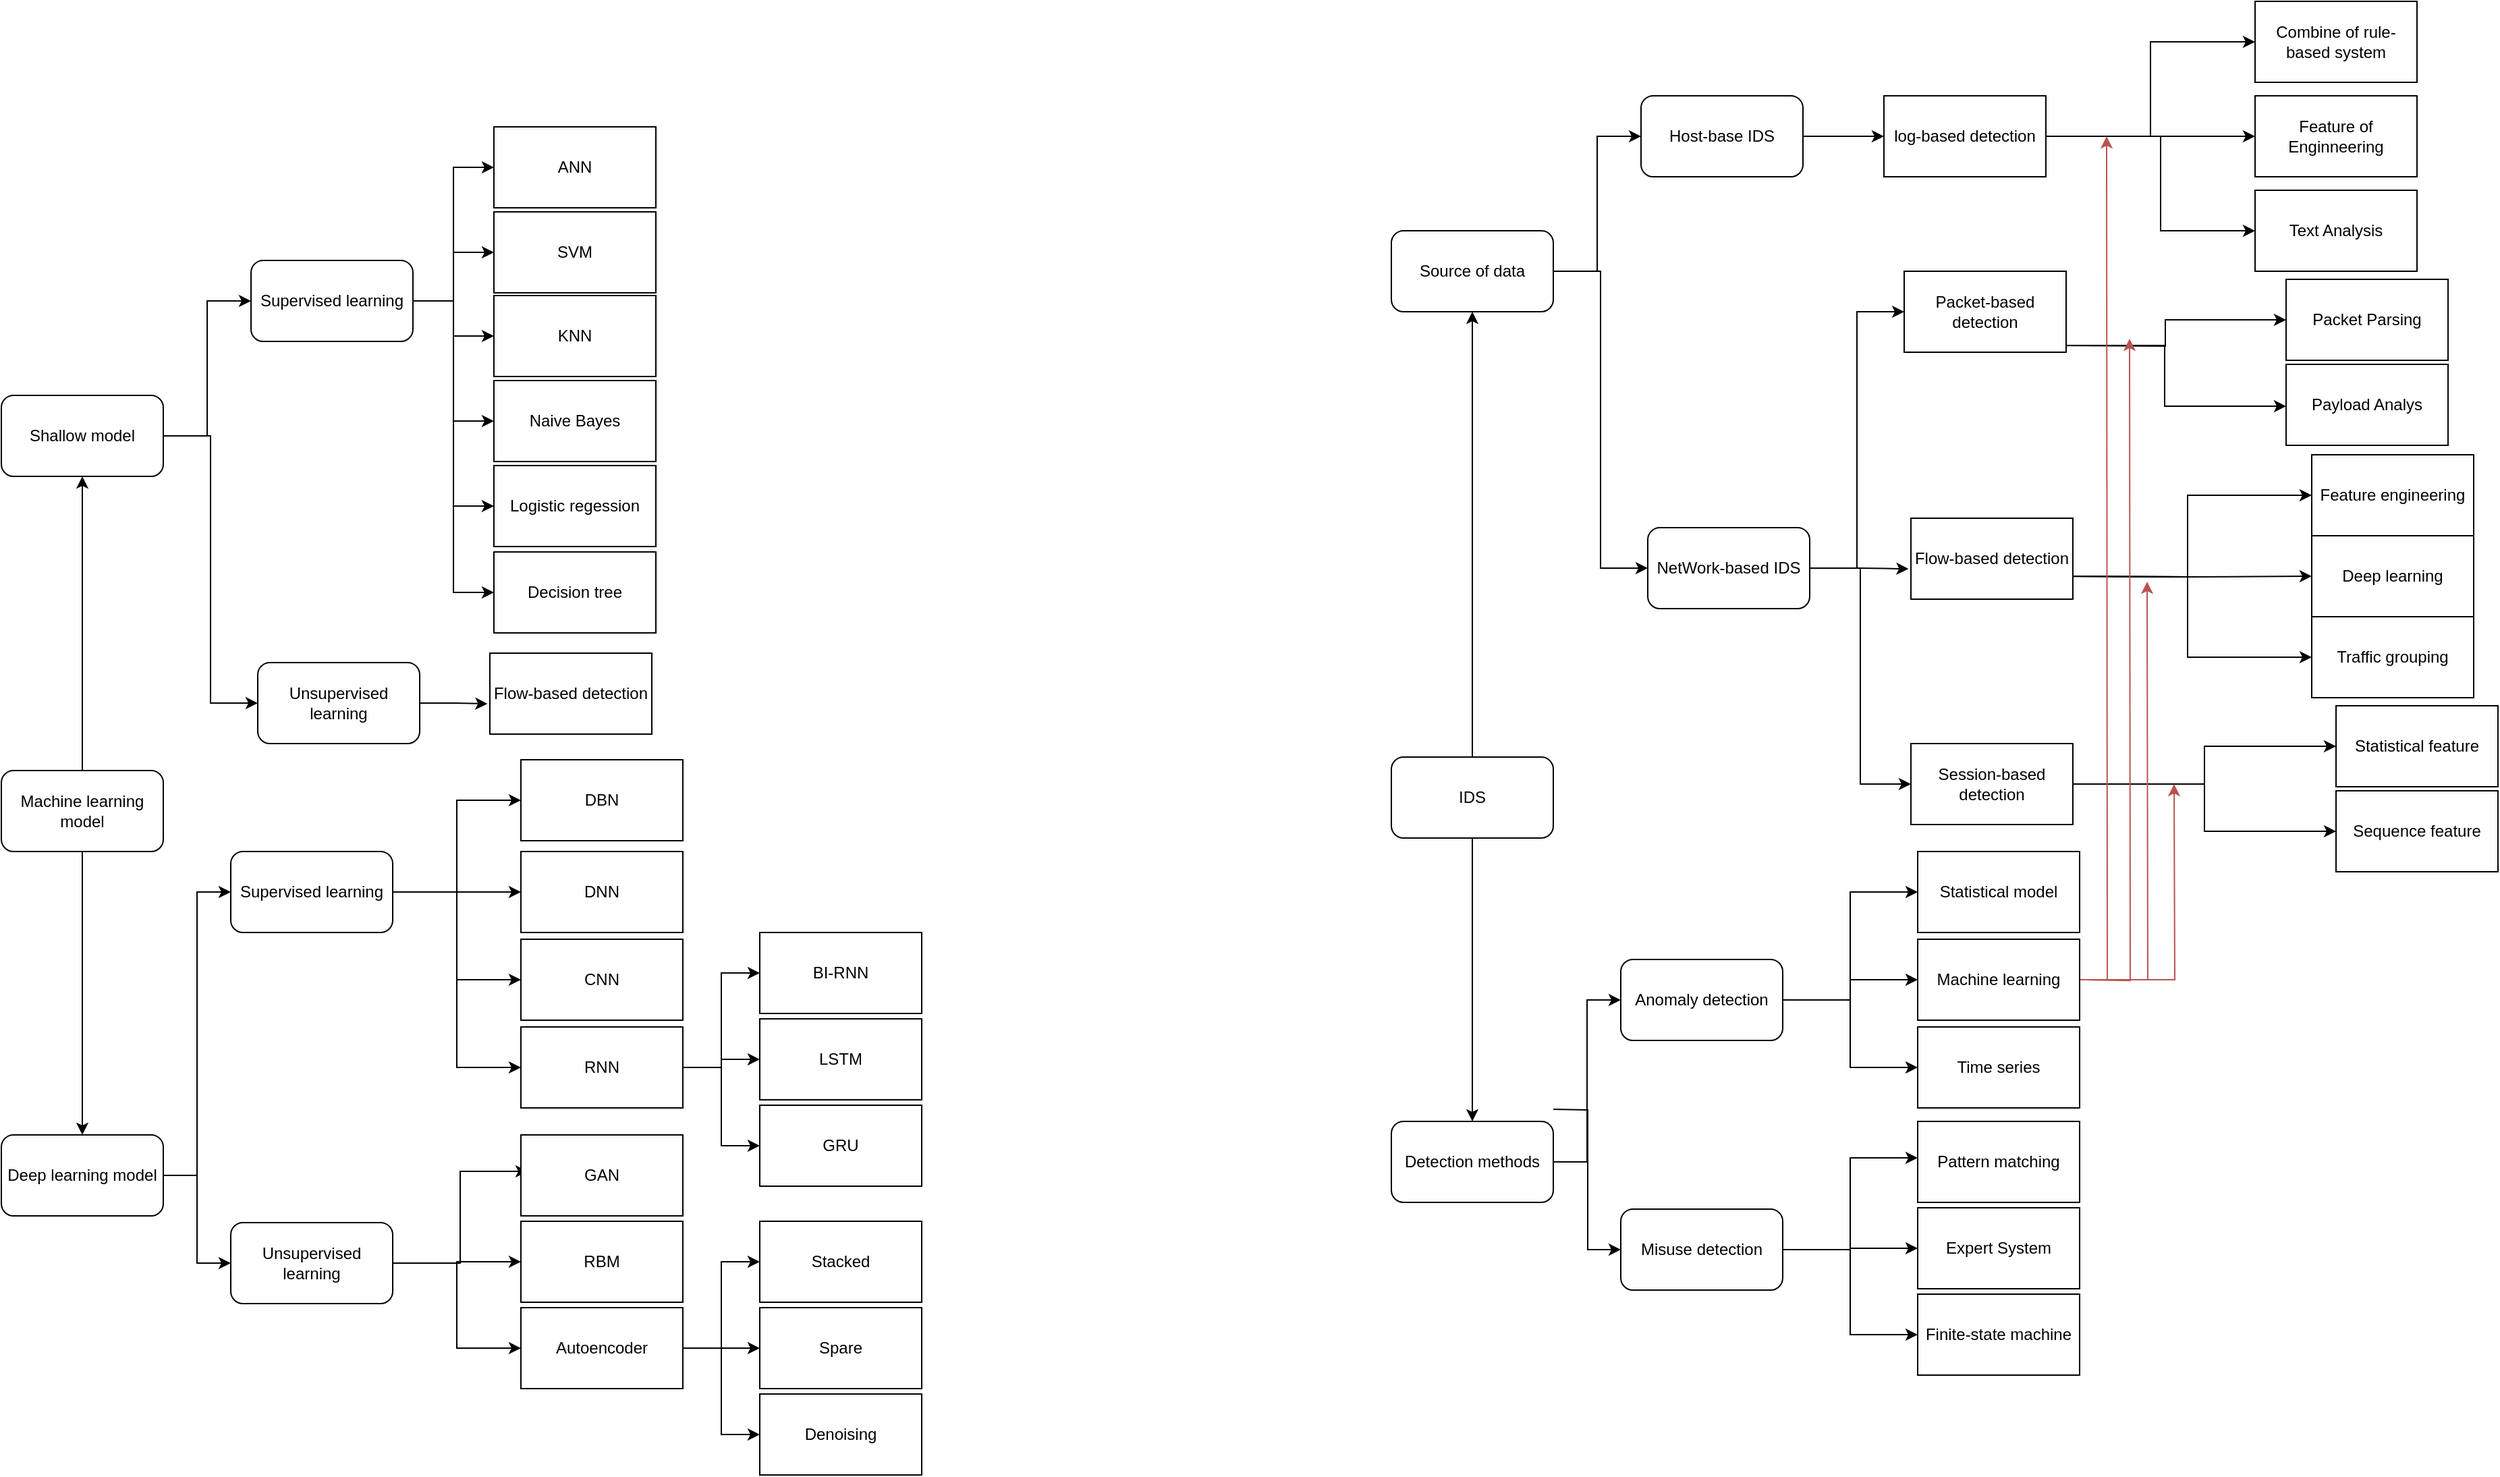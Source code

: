 <mxfile version="22.0.4" type="github">
  <diagram name="Page-1" id="2YBvvXClWsGukQMizWep">
    <mxGraphModel dx="3628" dy="1133" grid="1" gridSize="10" guides="1" tooltips="1" connect="1" arrows="1" fold="1" page="1" pageScale="1" pageWidth="850" pageHeight="1100" math="0" shadow="0">
      <root>
        <mxCell id="0" />
        <mxCell id="1" parent="0" />
        <mxCell id="wtW3v3VqGoUZfX9tSqbg-36" style="edgeStyle=orthogonalEdgeStyle;rounded=0;orthogonalLoop=1;jettySize=auto;html=1;entryX=0.5;entryY=0;entryDx=0;entryDy=0;" edge="1" parent="1" source="wtW3v3VqGoUZfX9tSqbg-1" target="wtW3v3VqGoUZfX9tSqbg-3">
          <mxGeometry relative="1" as="geometry" />
        </mxCell>
        <mxCell id="wtW3v3VqGoUZfX9tSqbg-37" style="edgeStyle=orthogonalEdgeStyle;rounded=0;orthogonalLoop=1;jettySize=auto;html=1;" edge="1" parent="1" source="wtW3v3VqGoUZfX9tSqbg-1" target="wtW3v3VqGoUZfX9tSqbg-2">
          <mxGeometry relative="1" as="geometry" />
        </mxCell>
        <mxCell id="wtW3v3VqGoUZfX9tSqbg-1" value="IDS" style="rounded=1;whiteSpace=wrap;html=1;" vertex="1" parent="1">
          <mxGeometry x="-20" y="600" width="120" height="60" as="geometry" />
        </mxCell>
        <mxCell id="wtW3v3VqGoUZfX9tSqbg-38" style="edgeStyle=orthogonalEdgeStyle;rounded=0;orthogonalLoop=1;jettySize=auto;html=1;entryX=0;entryY=0.5;entryDx=0;entryDy=0;" edge="1" parent="1" source="wtW3v3VqGoUZfX9tSqbg-2" target="wtW3v3VqGoUZfX9tSqbg-4">
          <mxGeometry relative="1" as="geometry" />
        </mxCell>
        <mxCell id="wtW3v3VqGoUZfX9tSqbg-41" style="edgeStyle=orthogonalEdgeStyle;rounded=0;orthogonalLoop=1;jettySize=auto;html=1;entryX=0;entryY=0.5;entryDx=0;entryDy=0;" edge="1" parent="1" source="wtW3v3VqGoUZfX9tSqbg-2" target="wtW3v3VqGoUZfX9tSqbg-5">
          <mxGeometry relative="1" as="geometry" />
        </mxCell>
        <mxCell id="wtW3v3VqGoUZfX9tSqbg-2" value="Source of data" style="rounded=1;whiteSpace=wrap;html=1;" vertex="1" parent="1">
          <mxGeometry x="-20" y="210" width="120" height="60" as="geometry" />
        </mxCell>
        <mxCell id="wtW3v3VqGoUZfX9tSqbg-52" style="edgeStyle=orthogonalEdgeStyle;rounded=0;orthogonalLoop=1;jettySize=auto;html=1;entryX=0;entryY=0.5;entryDx=0;entryDy=0;" edge="1" parent="1" source="wtW3v3VqGoUZfX9tSqbg-3" target="wtW3v3VqGoUZfX9tSqbg-7">
          <mxGeometry relative="1" as="geometry" />
        </mxCell>
        <mxCell id="wtW3v3VqGoUZfX9tSqbg-53" style="edgeStyle=orthogonalEdgeStyle;rounded=0;orthogonalLoop=1;jettySize=auto;html=1;entryX=0;entryY=0.5;entryDx=0;entryDy=0;" edge="1" parent="1" target="wtW3v3VqGoUZfX9tSqbg-6">
          <mxGeometry relative="1" as="geometry">
            <mxPoint x="100" y="861" as="sourcePoint" />
          </mxGeometry>
        </mxCell>
        <mxCell id="wtW3v3VqGoUZfX9tSqbg-3" value="Detection methods" style="rounded=1;whiteSpace=wrap;html=1;" vertex="1" parent="1">
          <mxGeometry x="-20" y="870" width="120" height="60" as="geometry" />
        </mxCell>
        <mxCell id="wtW3v3VqGoUZfX9tSqbg-42" style="edgeStyle=orthogonalEdgeStyle;rounded=0;orthogonalLoop=1;jettySize=auto;html=1;entryX=0;entryY=0.5;entryDx=0;entryDy=0;" edge="1" parent="1" source="wtW3v3VqGoUZfX9tSqbg-4" target="wtW3v3VqGoUZfX9tSqbg-18">
          <mxGeometry relative="1" as="geometry" />
        </mxCell>
        <mxCell id="wtW3v3VqGoUZfX9tSqbg-4" value="Host-base IDS" style="rounded=1;whiteSpace=wrap;html=1;" vertex="1" parent="1">
          <mxGeometry x="165" y="110" width="120" height="60" as="geometry" />
        </mxCell>
        <mxCell id="wtW3v3VqGoUZfX9tSqbg-55" style="edgeStyle=orthogonalEdgeStyle;rounded=0;orthogonalLoop=1;jettySize=auto;html=1;entryX=0;entryY=0.5;entryDx=0;entryDy=0;" edge="1" parent="1" source="wtW3v3VqGoUZfX9tSqbg-5" target="wtW3v3VqGoUZfX9tSqbg-19">
          <mxGeometry relative="1" as="geometry" />
        </mxCell>
        <mxCell id="wtW3v3VqGoUZfX9tSqbg-56" style="edgeStyle=orthogonalEdgeStyle;rounded=0;orthogonalLoop=1;jettySize=auto;html=1;entryX=0;entryY=0.5;entryDx=0;entryDy=0;" edge="1" parent="1" source="wtW3v3VqGoUZfX9tSqbg-5" target="wtW3v3VqGoUZfX9tSqbg-21">
          <mxGeometry relative="1" as="geometry" />
        </mxCell>
        <mxCell id="wtW3v3VqGoUZfX9tSqbg-5" value="NetWork-based IDS" style="rounded=1;whiteSpace=wrap;html=1;" vertex="1" parent="1">
          <mxGeometry x="170" y="430" width="120" height="60" as="geometry" />
        </mxCell>
        <mxCell id="wtW3v3VqGoUZfX9tSqbg-33" style="edgeStyle=orthogonalEdgeStyle;rounded=0;orthogonalLoop=1;jettySize=auto;html=1;entryX=0;entryY=0.5;entryDx=0;entryDy=0;" edge="1" parent="1" source="wtW3v3VqGoUZfX9tSqbg-6" target="wtW3v3VqGoUZfX9tSqbg-26">
          <mxGeometry relative="1" as="geometry" />
        </mxCell>
        <mxCell id="wtW3v3VqGoUZfX9tSqbg-34" style="edgeStyle=orthogonalEdgeStyle;rounded=0;orthogonalLoop=1;jettySize=auto;html=1;entryX=0;entryY=0.5;entryDx=0;entryDy=0;" edge="1" parent="1" source="wtW3v3VqGoUZfX9tSqbg-6">
          <mxGeometry relative="1" as="geometry">
            <mxPoint x="370" y="897" as="targetPoint" />
            <Array as="points">
              <mxPoint x="320" y="965" />
              <mxPoint x="320" y="897" />
            </Array>
          </mxGeometry>
        </mxCell>
        <mxCell id="wtW3v3VqGoUZfX9tSqbg-35" style="edgeStyle=orthogonalEdgeStyle;rounded=0;orthogonalLoop=1;jettySize=auto;html=1;entryX=0;entryY=0.5;entryDx=0;entryDy=0;" edge="1" parent="1" source="wtW3v3VqGoUZfX9tSqbg-6" target="wtW3v3VqGoUZfX9tSqbg-27">
          <mxGeometry relative="1" as="geometry" />
        </mxCell>
        <mxCell id="wtW3v3VqGoUZfX9tSqbg-6" value="Misuse detection" style="rounded=1;whiteSpace=wrap;html=1;" vertex="1" parent="1">
          <mxGeometry x="150" y="935" width="120" height="60" as="geometry" />
        </mxCell>
        <mxCell id="wtW3v3VqGoUZfX9tSqbg-49" style="edgeStyle=orthogonalEdgeStyle;rounded=0;orthogonalLoop=1;jettySize=auto;html=1;entryX=0;entryY=0.5;entryDx=0;entryDy=0;" edge="1" parent="1" source="wtW3v3VqGoUZfX9tSqbg-7" target="wtW3v3VqGoUZfX9tSqbg-23">
          <mxGeometry relative="1" as="geometry" />
        </mxCell>
        <mxCell id="wtW3v3VqGoUZfX9tSqbg-50" style="edgeStyle=orthogonalEdgeStyle;rounded=0;orthogonalLoop=1;jettySize=auto;html=1;entryX=0;entryY=0.5;entryDx=0;entryDy=0;" edge="1" parent="1" source="wtW3v3VqGoUZfX9tSqbg-7" target="wtW3v3VqGoUZfX9tSqbg-22">
          <mxGeometry relative="1" as="geometry" />
        </mxCell>
        <mxCell id="wtW3v3VqGoUZfX9tSqbg-51" style="edgeStyle=orthogonalEdgeStyle;rounded=0;orthogonalLoop=1;jettySize=auto;html=1;entryX=0;entryY=0.5;entryDx=0;entryDy=0;" edge="1" parent="1" source="wtW3v3VqGoUZfX9tSqbg-7" target="wtW3v3VqGoUZfX9tSqbg-24">
          <mxGeometry relative="1" as="geometry" />
        </mxCell>
        <mxCell id="wtW3v3VqGoUZfX9tSqbg-7" value="Anomaly detection" style="rounded=1;whiteSpace=wrap;html=1;" vertex="1" parent="1">
          <mxGeometry x="150" y="750" width="120" height="60" as="geometry" />
        </mxCell>
        <mxCell id="wtW3v3VqGoUZfX9tSqbg-8" value="Combine of rule-based system" style="rounded=0;whiteSpace=wrap;html=1;" vertex="1" parent="1">
          <mxGeometry x="620" y="40" width="120" height="60" as="geometry" />
        </mxCell>
        <mxCell id="wtW3v3VqGoUZfX9tSqbg-9" value="Feature of Enginneering" style="rounded=0;whiteSpace=wrap;html=1;" vertex="1" parent="1">
          <mxGeometry x="620" y="110" width="120" height="60" as="geometry" />
        </mxCell>
        <mxCell id="wtW3v3VqGoUZfX9tSqbg-10" value="Text Analysis" style="rounded=0;whiteSpace=wrap;html=1;" vertex="1" parent="1">
          <mxGeometry x="620" y="180" width="120" height="60" as="geometry" />
        </mxCell>
        <mxCell id="wtW3v3VqGoUZfX9tSqbg-11" value="Packet Parsing" style="rounded=0;whiteSpace=wrap;html=1;" vertex="1" parent="1">
          <mxGeometry x="643" y="246" width="120" height="60" as="geometry" />
        </mxCell>
        <mxCell id="wtW3v3VqGoUZfX9tSqbg-12" value="Payload Analys" style="rounded=0;whiteSpace=wrap;html=1;" vertex="1" parent="1">
          <mxGeometry x="643" y="309" width="120" height="60" as="geometry" />
        </mxCell>
        <mxCell id="wtW3v3VqGoUZfX9tSqbg-13" value="Feature engineering" style="rounded=0;whiteSpace=wrap;html=1;" vertex="1" parent="1">
          <mxGeometry x="662" y="376" width="120" height="60" as="geometry" />
        </mxCell>
        <mxCell id="wtW3v3VqGoUZfX9tSqbg-14" value="Deep learning" style="rounded=0;whiteSpace=wrap;html=1;" vertex="1" parent="1">
          <mxGeometry x="662" y="436" width="120" height="60" as="geometry" />
        </mxCell>
        <mxCell id="wtW3v3VqGoUZfX9tSqbg-15" value="Traffic grouping" style="rounded=0;whiteSpace=wrap;html=1;" vertex="1" parent="1">
          <mxGeometry x="662" y="496" width="120" height="60" as="geometry" />
        </mxCell>
        <mxCell id="wtW3v3VqGoUZfX9tSqbg-16" value="Statistical feature" style="rounded=0;whiteSpace=wrap;html=1;" vertex="1" parent="1">
          <mxGeometry x="680" y="562" width="120" height="60" as="geometry" />
        </mxCell>
        <mxCell id="wtW3v3VqGoUZfX9tSqbg-17" value="Sequence feature" style="rounded=0;whiteSpace=wrap;html=1;" vertex="1" parent="1">
          <mxGeometry x="680" y="625" width="120" height="60" as="geometry" />
        </mxCell>
        <mxCell id="wtW3v3VqGoUZfX9tSqbg-64" style="edgeStyle=orthogonalEdgeStyle;rounded=0;orthogonalLoop=1;jettySize=auto;html=1;" edge="1" parent="1" source="wtW3v3VqGoUZfX9tSqbg-18" target="wtW3v3VqGoUZfX9tSqbg-9">
          <mxGeometry relative="1" as="geometry" />
        </mxCell>
        <mxCell id="wtW3v3VqGoUZfX9tSqbg-65" style="edgeStyle=orthogonalEdgeStyle;rounded=0;orthogonalLoop=1;jettySize=auto;html=1;entryX=0;entryY=0.5;entryDx=0;entryDy=0;" edge="1" parent="1" target="wtW3v3VqGoUZfX9tSqbg-10">
          <mxGeometry relative="1" as="geometry">
            <mxPoint x="457" y="120.0" as="sourcePoint" />
            <mxPoint x="552" y="210" as="targetPoint" />
            <Array as="points">
              <mxPoint x="457" y="140" />
              <mxPoint x="550" y="140" />
              <mxPoint x="550" y="210" />
            </Array>
          </mxGeometry>
        </mxCell>
        <mxCell id="wtW3v3VqGoUZfX9tSqbg-66" style="edgeStyle=orthogonalEdgeStyle;rounded=0;orthogonalLoop=1;jettySize=auto;html=1;entryX=0;entryY=0.5;entryDx=0;entryDy=0;" edge="1" parent="1" source="wtW3v3VqGoUZfX9tSqbg-18" target="wtW3v3VqGoUZfX9tSqbg-8">
          <mxGeometry relative="1" as="geometry" />
        </mxCell>
        <mxCell id="wtW3v3VqGoUZfX9tSqbg-18" value="log-based detection" style="rounded=0;whiteSpace=wrap;html=1;" vertex="1" parent="1">
          <mxGeometry x="345" y="110" width="120" height="60" as="geometry" />
        </mxCell>
        <mxCell id="wtW3v3VqGoUZfX9tSqbg-62" style="edgeStyle=orthogonalEdgeStyle;rounded=0;orthogonalLoop=1;jettySize=auto;html=1;" edge="1" parent="1" target="wtW3v3VqGoUZfX9tSqbg-12">
          <mxGeometry relative="1" as="geometry">
            <mxPoint x="463" y="295" as="sourcePoint" />
            <Array as="points">
              <mxPoint x="553" y="295" />
              <mxPoint x="553" y="340" />
            </Array>
          </mxGeometry>
        </mxCell>
        <mxCell id="wtW3v3VqGoUZfX9tSqbg-63" style="edgeStyle=orthogonalEdgeStyle;rounded=0;orthogonalLoop=1;jettySize=auto;html=1;entryX=0;entryY=0.5;entryDx=0;entryDy=0;" edge="1" parent="1" target="wtW3v3VqGoUZfX9tSqbg-11">
          <mxGeometry relative="1" as="geometry">
            <mxPoint x="463" y="295" as="sourcePoint" />
          </mxGeometry>
        </mxCell>
        <mxCell id="wtW3v3VqGoUZfX9tSqbg-19" value="Packet-based detection" style="rounded=0;whiteSpace=wrap;html=1;" vertex="1" parent="1">
          <mxGeometry x="360" y="240" width="120" height="60" as="geometry" />
        </mxCell>
        <mxCell id="wtW3v3VqGoUZfX9tSqbg-59" style="edgeStyle=orthogonalEdgeStyle;rounded=0;orthogonalLoop=1;jettySize=auto;html=1;entryX=0;entryY=0.5;entryDx=0;entryDy=0;" edge="1" parent="1" target="wtW3v3VqGoUZfX9tSqbg-14">
          <mxGeometry relative="1" as="geometry">
            <mxPoint x="477" y="466.0" as="sourcePoint" />
          </mxGeometry>
        </mxCell>
        <mxCell id="wtW3v3VqGoUZfX9tSqbg-60" style="edgeStyle=orthogonalEdgeStyle;rounded=0;orthogonalLoop=1;jettySize=auto;html=1;entryX=0;entryY=0.5;entryDx=0;entryDy=0;" edge="1" parent="1" target="wtW3v3VqGoUZfX9tSqbg-15">
          <mxGeometry relative="1" as="geometry">
            <mxPoint x="477" y="466.0" as="sourcePoint" />
          </mxGeometry>
        </mxCell>
        <mxCell id="wtW3v3VqGoUZfX9tSqbg-61" style="edgeStyle=orthogonalEdgeStyle;rounded=0;orthogonalLoop=1;jettySize=auto;html=1;entryX=0;entryY=0.5;entryDx=0;entryDy=0;" edge="1" parent="1" target="wtW3v3VqGoUZfX9tSqbg-13">
          <mxGeometry relative="1" as="geometry">
            <mxPoint x="477" y="466.0" as="sourcePoint" />
          </mxGeometry>
        </mxCell>
        <mxCell id="wtW3v3VqGoUZfX9tSqbg-20" value="Flow-based detection" style="rounded=0;whiteSpace=wrap;html=1;" vertex="1" parent="1">
          <mxGeometry x="365" y="423" width="120" height="60" as="geometry" />
        </mxCell>
        <mxCell id="wtW3v3VqGoUZfX9tSqbg-57" style="edgeStyle=orthogonalEdgeStyle;rounded=0;orthogonalLoop=1;jettySize=auto;html=1;" edge="1" parent="1" source="wtW3v3VqGoUZfX9tSqbg-21" target="wtW3v3VqGoUZfX9tSqbg-16">
          <mxGeometry relative="1" as="geometry" />
        </mxCell>
        <mxCell id="wtW3v3VqGoUZfX9tSqbg-58" style="edgeStyle=orthogonalEdgeStyle;rounded=0;orthogonalLoop=1;jettySize=auto;html=1;entryX=0;entryY=0.5;entryDx=0;entryDy=0;" edge="1" parent="1" source="wtW3v3VqGoUZfX9tSqbg-21" target="wtW3v3VqGoUZfX9tSqbg-17">
          <mxGeometry relative="1" as="geometry" />
        </mxCell>
        <mxCell id="wtW3v3VqGoUZfX9tSqbg-21" value="Session-based detection" style="rounded=0;whiteSpace=wrap;html=1;" vertex="1" parent="1">
          <mxGeometry x="365" y="590" width="120" height="60" as="geometry" />
        </mxCell>
        <mxCell id="wtW3v3VqGoUZfX9tSqbg-22" value="Statistical model" style="rounded=0;whiteSpace=wrap;html=1;" vertex="1" parent="1">
          <mxGeometry x="370" y="670" width="120" height="60" as="geometry" />
        </mxCell>
        <mxCell id="wtW3v3VqGoUZfX9tSqbg-131" style="edgeStyle=orthogonalEdgeStyle;rounded=0;orthogonalLoop=1;jettySize=auto;html=1;fillColor=#f8cecc;strokeColor=#b85450;" edge="1" parent="1" source="wtW3v3VqGoUZfX9tSqbg-23">
          <mxGeometry relative="1" as="geometry">
            <mxPoint x="510" y="140" as="targetPoint" />
          </mxGeometry>
        </mxCell>
        <mxCell id="wtW3v3VqGoUZfX9tSqbg-133" style="edgeStyle=orthogonalEdgeStyle;rounded=0;orthogonalLoop=1;jettySize=auto;html=1;fillColor=#f8cecc;strokeColor=#b85450;" edge="1" parent="1">
          <mxGeometry relative="1" as="geometry">
            <mxPoint x="527" y="290.0" as="targetPoint" />
            <mxPoint x="497" y="765.077" as="sourcePoint" />
          </mxGeometry>
        </mxCell>
        <mxCell id="wtW3v3VqGoUZfX9tSqbg-134" style="edgeStyle=orthogonalEdgeStyle;rounded=0;orthogonalLoop=1;jettySize=auto;html=1;fillColor=#f8cecc;strokeColor=#b85450;" edge="1" parent="1" source="wtW3v3VqGoUZfX9tSqbg-23">
          <mxGeometry relative="1" as="geometry">
            <mxPoint x="540" y="470.0" as="targetPoint" />
          </mxGeometry>
        </mxCell>
        <mxCell id="wtW3v3VqGoUZfX9tSqbg-135" style="edgeStyle=orthogonalEdgeStyle;rounded=0;orthogonalLoop=1;jettySize=auto;html=1;fillColor=#f8cecc;strokeColor=#b85450;" edge="1" parent="1" source="wtW3v3VqGoUZfX9tSqbg-23">
          <mxGeometry relative="1" as="geometry">
            <mxPoint x="560" y="620.0" as="targetPoint" />
          </mxGeometry>
        </mxCell>
        <mxCell id="wtW3v3VqGoUZfX9tSqbg-23" value="Machine learning" style="rounded=0;whiteSpace=wrap;html=1;" vertex="1" parent="1">
          <mxGeometry x="370" y="735" width="120" height="60" as="geometry" />
        </mxCell>
        <mxCell id="wtW3v3VqGoUZfX9tSqbg-24" value="Time series" style="rounded=0;whiteSpace=wrap;html=1;" vertex="1" parent="1">
          <mxGeometry x="370" y="800" width="120" height="60" as="geometry" />
        </mxCell>
        <mxCell id="wtW3v3VqGoUZfX9tSqbg-25" value="Pattern matching" style="rounded=0;whiteSpace=wrap;html=1;" vertex="1" parent="1">
          <mxGeometry x="370" y="870" width="120" height="60" as="geometry" />
        </mxCell>
        <mxCell id="wtW3v3VqGoUZfX9tSqbg-26" value="Expert System" style="rounded=0;whiteSpace=wrap;html=1;" vertex="1" parent="1">
          <mxGeometry x="370" y="934" width="120" height="60" as="geometry" />
        </mxCell>
        <mxCell id="wtW3v3VqGoUZfX9tSqbg-27" value="Finite-state machine" style="rounded=0;whiteSpace=wrap;html=1;" vertex="1" parent="1">
          <mxGeometry x="370" y="998" width="120" height="60" as="geometry" />
        </mxCell>
        <mxCell id="wtW3v3VqGoUZfX9tSqbg-54" style="edgeStyle=orthogonalEdgeStyle;rounded=0;orthogonalLoop=1;jettySize=auto;html=1;entryX=-0.015;entryY=0.626;entryDx=0;entryDy=0;entryPerimeter=0;" edge="1" parent="1" source="wtW3v3VqGoUZfX9tSqbg-5" target="wtW3v3VqGoUZfX9tSqbg-20">
          <mxGeometry relative="1" as="geometry" />
        </mxCell>
        <mxCell id="wtW3v3VqGoUZfX9tSqbg-136" style="edgeStyle=orthogonalEdgeStyle;rounded=0;orthogonalLoop=1;jettySize=auto;html=1;entryX=0.5;entryY=0;entryDx=0;entryDy=0;" edge="1" source="wtW3v3VqGoUZfX9tSqbg-138" target="wtW3v3VqGoUZfX9tSqbg-144" parent="1">
          <mxGeometry relative="1" as="geometry" />
        </mxCell>
        <mxCell id="wtW3v3VqGoUZfX9tSqbg-137" style="edgeStyle=orthogonalEdgeStyle;rounded=0;orthogonalLoop=1;jettySize=auto;html=1;" edge="1" source="wtW3v3VqGoUZfX9tSqbg-138" target="wtW3v3VqGoUZfX9tSqbg-141" parent="1">
          <mxGeometry relative="1" as="geometry" />
        </mxCell>
        <mxCell id="wtW3v3VqGoUZfX9tSqbg-138" value="Machine learning model" style="rounded=1;whiteSpace=wrap;html=1;" vertex="1" parent="1">
          <mxGeometry x="-1050" y="610" width="120" height="60" as="geometry" />
        </mxCell>
        <mxCell id="wtW3v3VqGoUZfX9tSqbg-139" style="edgeStyle=orthogonalEdgeStyle;rounded=0;orthogonalLoop=1;jettySize=auto;html=1;entryX=0;entryY=0.5;entryDx=0;entryDy=0;" edge="1" source="wtW3v3VqGoUZfX9tSqbg-141" target="wtW3v3VqGoUZfX9tSqbg-146" parent="1">
          <mxGeometry relative="1" as="geometry" />
        </mxCell>
        <mxCell id="wtW3v3VqGoUZfX9tSqbg-140" style="edgeStyle=orthogonalEdgeStyle;rounded=0;orthogonalLoop=1;jettySize=auto;html=1;entryX=0;entryY=0.5;entryDx=0;entryDy=0;" edge="1" source="wtW3v3VqGoUZfX9tSqbg-141" target="wtW3v3VqGoUZfX9tSqbg-149" parent="1">
          <mxGeometry relative="1" as="geometry" />
        </mxCell>
        <mxCell id="wtW3v3VqGoUZfX9tSqbg-141" value="Shallow model" style="rounded=1;whiteSpace=wrap;html=1;" vertex="1" parent="1">
          <mxGeometry x="-1050" y="332" width="120" height="60" as="geometry" />
        </mxCell>
        <mxCell id="wtW3v3VqGoUZfX9tSqbg-142" style="edgeStyle=orthogonalEdgeStyle;rounded=0;orthogonalLoop=1;jettySize=auto;html=1;entryX=0;entryY=0.5;entryDx=0;entryDy=0;" edge="1" source="wtW3v3VqGoUZfX9tSqbg-144" target="wtW3v3VqGoUZfX9tSqbg-157" parent="1">
          <mxGeometry relative="1" as="geometry" />
        </mxCell>
        <mxCell id="wtW3v3VqGoUZfX9tSqbg-199" style="edgeStyle=orthogonalEdgeStyle;rounded=0;orthogonalLoop=1;jettySize=auto;html=1;entryX=0;entryY=0.5;entryDx=0;entryDy=0;" edge="1" parent="1" source="wtW3v3VqGoUZfX9tSqbg-144" target="wtW3v3VqGoUZfX9tSqbg-153">
          <mxGeometry relative="1" as="geometry" />
        </mxCell>
        <mxCell id="wtW3v3VqGoUZfX9tSqbg-144" value="Deep learning model" style="rounded=1;whiteSpace=wrap;html=1;" vertex="1" parent="1">
          <mxGeometry x="-1050" y="880" width="120" height="60" as="geometry" />
        </mxCell>
        <mxCell id="wtW3v3VqGoUZfX9tSqbg-145" style="edgeStyle=orthogonalEdgeStyle;rounded=0;orthogonalLoop=1;jettySize=auto;html=1;entryX=0;entryY=0.5;entryDx=0;entryDy=0;" edge="1" source="wtW3v3VqGoUZfX9tSqbg-146" target="wtW3v3VqGoUZfX9tSqbg-170" parent="1">
          <mxGeometry relative="1" as="geometry" />
        </mxCell>
        <mxCell id="wtW3v3VqGoUZfX9tSqbg-215" style="edgeStyle=orthogonalEdgeStyle;rounded=0;orthogonalLoop=1;jettySize=auto;html=1;entryX=0;entryY=0.5;entryDx=0;entryDy=0;" edge="1" parent="1" source="wtW3v3VqGoUZfX9tSqbg-146" target="wtW3v3VqGoUZfX9tSqbg-196">
          <mxGeometry relative="1" as="geometry" />
        </mxCell>
        <mxCell id="wtW3v3VqGoUZfX9tSqbg-216" style="edgeStyle=orthogonalEdgeStyle;rounded=0;orthogonalLoop=1;jettySize=auto;html=1;entryX=0;entryY=0.5;entryDx=0;entryDy=0;" edge="1" parent="1" source="wtW3v3VqGoUZfX9tSqbg-146" target="wtW3v3VqGoUZfX9tSqbg-173">
          <mxGeometry relative="1" as="geometry" />
        </mxCell>
        <mxCell id="wtW3v3VqGoUZfX9tSqbg-217" style="edgeStyle=orthogonalEdgeStyle;rounded=0;orthogonalLoop=1;jettySize=auto;html=1;entryX=0;entryY=0.5;entryDx=0;entryDy=0;" edge="1" parent="1" source="wtW3v3VqGoUZfX9tSqbg-146" target="wtW3v3VqGoUZfX9tSqbg-193">
          <mxGeometry relative="1" as="geometry" />
        </mxCell>
        <mxCell id="wtW3v3VqGoUZfX9tSqbg-218" style="edgeStyle=orthogonalEdgeStyle;rounded=0;orthogonalLoop=1;jettySize=auto;html=1;entryX=0;entryY=0.5;entryDx=0;entryDy=0;" edge="1" parent="1" source="wtW3v3VqGoUZfX9tSqbg-146" target="wtW3v3VqGoUZfX9tSqbg-194">
          <mxGeometry relative="1" as="geometry" />
        </mxCell>
        <mxCell id="wtW3v3VqGoUZfX9tSqbg-219" style="edgeStyle=orthogonalEdgeStyle;rounded=0;orthogonalLoop=1;jettySize=auto;html=1;entryX=0;entryY=0.5;entryDx=0;entryDy=0;" edge="1" parent="1" source="wtW3v3VqGoUZfX9tSqbg-146" target="wtW3v3VqGoUZfX9tSqbg-195">
          <mxGeometry relative="1" as="geometry" />
        </mxCell>
        <mxCell id="wtW3v3VqGoUZfX9tSqbg-146" value="Supervised learning" style="rounded=1;whiteSpace=wrap;html=1;" vertex="1" parent="1">
          <mxGeometry x="-865" y="232" width="120" height="60" as="geometry" />
        </mxCell>
        <mxCell id="wtW3v3VqGoUZfX9tSqbg-149" value="Unsupervised learning" style="rounded=1;whiteSpace=wrap;html=1;" vertex="1" parent="1">
          <mxGeometry x="-860" y="530" width="120" height="60" as="geometry" />
        </mxCell>
        <mxCell id="wtW3v3VqGoUZfX9tSqbg-150" style="edgeStyle=orthogonalEdgeStyle;rounded=0;orthogonalLoop=1;jettySize=auto;html=1;entryX=0;entryY=0.5;entryDx=0;entryDy=0;" edge="1" source="wtW3v3VqGoUZfX9tSqbg-153" target="wtW3v3VqGoUZfX9tSqbg-189" parent="1">
          <mxGeometry relative="1" as="geometry" />
        </mxCell>
        <mxCell id="wtW3v3VqGoUZfX9tSqbg-151" style="edgeStyle=orthogonalEdgeStyle;rounded=0;orthogonalLoop=1;jettySize=auto;html=1;entryX=0;entryY=0.5;entryDx=0;entryDy=0;" edge="1" source="wtW3v3VqGoUZfX9tSqbg-153" parent="1">
          <mxGeometry relative="1" as="geometry">
            <mxPoint x="-660" y="907" as="targetPoint" />
            <Array as="points">
              <mxPoint x="-710" y="975" />
              <mxPoint x="-710" y="907" />
            </Array>
          </mxGeometry>
        </mxCell>
        <mxCell id="wtW3v3VqGoUZfX9tSqbg-152" style="edgeStyle=orthogonalEdgeStyle;rounded=0;orthogonalLoop=1;jettySize=auto;html=1;entryX=0;entryY=0.5;entryDx=0;entryDy=0;" edge="1" source="wtW3v3VqGoUZfX9tSqbg-153" target="wtW3v3VqGoUZfX9tSqbg-190" parent="1">
          <mxGeometry relative="1" as="geometry" />
        </mxCell>
        <mxCell id="wtW3v3VqGoUZfX9tSqbg-153" value="Unsupervised learning" style="rounded=1;whiteSpace=wrap;html=1;" vertex="1" parent="1">
          <mxGeometry x="-880" y="945" width="120" height="60" as="geometry" />
        </mxCell>
        <mxCell id="wtW3v3VqGoUZfX9tSqbg-154" style="edgeStyle=orthogonalEdgeStyle;rounded=0;orthogonalLoop=1;jettySize=auto;html=1;entryX=0;entryY=0.5;entryDx=0;entryDy=0;" edge="1" source="wtW3v3VqGoUZfX9tSqbg-157" target="wtW3v3VqGoUZfX9tSqbg-186" parent="1">
          <mxGeometry relative="1" as="geometry" />
        </mxCell>
        <mxCell id="wtW3v3VqGoUZfX9tSqbg-155" style="edgeStyle=orthogonalEdgeStyle;rounded=0;orthogonalLoop=1;jettySize=auto;html=1;entryX=0;entryY=0.5;entryDx=0;entryDy=0;" edge="1" source="wtW3v3VqGoUZfX9tSqbg-157" target="wtW3v3VqGoUZfX9tSqbg-181" parent="1">
          <mxGeometry relative="1" as="geometry" />
        </mxCell>
        <mxCell id="wtW3v3VqGoUZfX9tSqbg-156" style="edgeStyle=orthogonalEdgeStyle;rounded=0;orthogonalLoop=1;jettySize=auto;html=1;entryX=0;entryY=0.5;entryDx=0;entryDy=0;" edge="1" source="wtW3v3VqGoUZfX9tSqbg-157" target="wtW3v3VqGoUZfX9tSqbg-187" parent="1">
          <mxGeometry relative="1" as="geometry" />
        </mxCell>
        <mxCell id="wtW3v3VqGoUZfX9tSqbg-198" style="edgeStyle=orthogonalEdgeStyle;rounded=0;orthogonalLoop=1;jettySize=auto;html=1;entryX=0;entryY=0.5;entryDx=0;entryDy=0;" edge="1" parent="1" source="wtW3v3VqGoUZfX9tSqbg-157" target="wtW3v3VqGoUZfX9tSqbg-180">
          <mxGeometry relative="1" as="geometry" />
        </mxCell>
        <mxCell id="wtW3v3VqGoUZfX9tSqbg-157" value="Supervised learning" style="rounded=1;whiteSpace=wrap;html=1;" vertex="1" parent="1">
          <mxGeometry x="-880" y="670" width="120" height="60" as="geometry" />
        </mxCell>
        <mxCell id="wtW3v3VqGoUZfX9tSqbg-170" value="KNN" style="rounded=0;whiteSpace=wrap;html=1;" vertex="1" parent="1">
          <mxGeometry x="-685" y="258" width="120" height="60" as="geometry" />
        </mxCell>
        <mxCell id="wtW3v3VqGoUZfX9tSqbg-173" value="Naive Bayes" style="rounded=0;whiteSpace=wrap;html=1;" vertex="1" parent="1">
          <mxGeometry x="-685" y="321" width="120" height="60" as="geometry" />
        </mxCell>
        <mxCell id="wtW3v3VqGoUZfX9tSqbg-177" value="Flow-based detection" style="rounded=0;whiteSpace=wrap;html=1;" vertex="1" parent="1">
          <mxGeometry x="-688" y="523" width="120" height="60" as="geometry" />
        </mxCell>
        <mxCell id="wtW3v3VqGoUZfX9tSqbg-180" value="DBN" style="rounded=0;whiteSpace=wrap;html=1;" vertex="1" parent="1">
          <mxGeometry x="-665" y="602" width="120" height="60" as="geometry" />
        </mxCell>
        <mxCell id="wtW3v3VqGoUZfX9tSqbg-181" value="DNN" style="rounded=0;whiteSpace=wrap;html=1;" vertex="1" parent="1">
          <mxGeometry x="-665" y="670" width="120" height="60" as="geometry" />
        </mxCell>
        <mxCell id="wtW3v3VqGoUZfX9tSqbg-186" value="CNN" style="rounded=0;whiteSpace=wrap;html=1;" vertex="1" parent="1">
          <mxGeometry x="-665" y="735" width="120" height="60" as="geometry" />
        </mxCell>
        <mxCell id="wtW3v3VqGoUZfX9tSqbg-209" style="edgeStyle=orthogonalEdgeStyle;rounded=0;orthogonalLoop=1;jettySize=auto;html=1;entryX=0;entryY=0.5;entryDx=0;entryDy=0;" edge="1" parent="1" source="wtW3v3VqGoUZfX9tSqbg-187" target="wtW3v3VqGoUZfX9tSqbg-207">
          <mxGeometry relative="1" as="geometry" />
        </mxCell>
        <mxCell id="wtW3v3VqGoUZfX9tSqbg-210" style="edgeStyle=orthogonalEdgeStyle;rounded=0;orthogonalLoop=1;jettySize=auto;html=1;entryX=0;entryY=0.5;entryDx=0;entryDy=0;" edge="1" parent="1" source="wtW3v3VqGoUZfX9tSqbg-187" target="wtW3v3VqGoUZfX9tSqbg-208">
          <mxGeometry relative="1" as="geometry" />
        </mxCell>
        <mxCell id="wtW3v3VqGoUZfX9tSqbg-211" style="edgeStyle=orthogonalEdgeStyle;rounded=0;orthogonalLoop=1;jettySize=auto;html=1;entryX=0;entryY=0.5;entryDx=0;entryDy=0;" edge="1" parent="1" source="wtW3v3VqGoUZfX9tSqbg-187" target="wtW3v3VqGoUZfX9tSqbg-206">
          <mxGeometry relative="1" as="geometry" />
        </mxCell>
        <mxCell id="wtW3v3VqGoUZfX9tSqbg-187" value="RNN" style="rounded=0;whiteSpace=wrap;html=1;" vertex="1" parent="1">
          <mxGeometry x="-665" y="800" width="120" height="60" as="geometry" />
        </mxCell>
        <mxCell id="wtW3v3VqGoUZfX9tSqbg-188" value="GAN" style="rounded=0;whiteSpace=wrap;html=1;" vertex="1" parent="1">
          <mxGeometry x="-665" y="880" width="120" height="60" as="geometry" />
        </mxCell>
        <mxCell id="wtW3v3VqGoUZfX9tSqbg-189" value="RBM" style="rounded=0;whiteSpace=wrap;html=1;" vertex="1" parent="1">
          <mxGeometry x="-665" y="944" width="120" height="60" as="geometry" />
        </mxCell>
        <mxCell id="wtW3v3VqGoUZfX9tSqbg-212" style="edgeStyle=orthogonalEdgeStyle;rounded=0;orthogonalLoop=1;jettySize=auto;html=1;entryX=0;entryY=0.5;entryDx=0;entryDy=0;" edge="1" parent="1" source="wtW3v3VqGoUZfX9tSqbg-190" target="wtW3v3VqGoUZfX9tSqbg-201">
          <mxGeometry relative="1" as="geometry" />
        </mxCell>
        <mxCell id="wtW3v3VqGoUZfX9tSqbg-213" style="edgeStyle=orthogonalEdgeStyle;rounded=0;orthogonalLoop=1;jettySize=auto;html=1;entryX=0;entryY=0.5;entryDx=0;entryDy=0;" edge="1" parent="1" source="wtW3v3VqGoUZfX9tSqbg-190" target="wtW3v3VqGoUZfX9tSqbg-200">
          <mxGeometry relative="1" as="geometry" />
        </mxCell>
        <mxCell id="wtW3v3VqGoUZfX9tSqbg-214" style="edgeStyle=orthogonalEdgeStyle;rounded=0;orthogonalLoop=1;jettySize=auto;html=1;entryX=0;entryY=0.5;entryDx=0;entryDy=0;" edge="1" parent="1" source="wtW3v3VqGoUZfX9tSqbg-190" target="wtW3v3VqGoUZfX9tSqbg-202">
          <mxGeometry relative="1" as="geometry" />
        </mxCell>
        <mxCell id="wtW3v3VqGoUZfX9tSqbg-190" value="Autoencoder" style="rounded=0;whiteSpace=wrap;html=1;" vertex="1" parent="1">
          <mxGeometry x="-665" y="1008" width="120" height="60" as="geometry" />
        </mxCell>
        <mxCell id="wtW3v3VqGoUZfX9tSqbg-191" style="edgeStyle=orthogonalEdgeStyle;rounded=0;orthogonalLoop=1;jettySize=auto;html=1;entryX=-0.015;entryY=0.626;entryDx=0;entryDy=0;entryPerimeter=0;" edge="1" source="wtW3v3VqGoUZfX9tSqbg-149" target="wtW3v3VqGoUZfX9tSqbg-177" parent="1">
          <mxGeometry relative="1" as="geometry" />
        </mxCell>
        <mxCell id="wtW3v3VqGoUZfX9tSqbg-193" value="Logistic regession" style="rounded=0;whiteSpace=wrap;html=1;" vertex="1" parent="1">
          <mxGeometry x="-685" y="384" width="120" height="60" as="geometry" />
        </mxCell>
        <mxCell id="wtW3v3VqGoUZfX9tSqbg-194" value="Decision tree" style="rounded=0;whiteSpace=wrap;html=1;" vertex="1" parent="1">
          <mxGeometry x="-685" y="448" width="120" height="60" as="geometry" />
        </mxCell>
        <mxCell id="wtW3v3VqGoUZfX9tSqbg-195" value="ANN" style="rounded=0;whiteSpace=wrap;html=1;" vertex="1" parent="1">
          <mxGeometry x="-685" y="133" width="120" height="60" as="geometry" />
        </mxCell>
        <mxCell id="wtW3v3VqGoUZfX9tSqbg-196" value="SVM" style="rounded=0;whiteSpace=wrap;html=1;" vertex="1" parent="1">
          <mxGeometry x="-685" y="196" width="120" height="60" as="geometry" />
        </mxCell>
        <mxCell id="wtW3v3VqGoUZfX9tSqbg-200" value="Stacked" style="rounded=0;whiteSpace=wrap;html=1;" vertex="1" parent="1">
          <mxGeometry x="-488" y="944" width="120" height="60" as="geometry" />
        </mxCell>
        <mxCell id="wtW3v3VqGoUZfX9tSqbg-201" value="Spare" style="rounded=0;whiteSpace=wrap;html=1;" vertex="1" parent="1">
          <mxGeometry x="-488" y="1008" width="120" height="60" as="geometry" />
        </mxCell>
        <mxCell id="wtW3v3VqGoUZfX9tSqbg-202" value="Denoising" style="rounded=0;whiteSpace=wrap;html=1;" vertex="1" parent="1">
          <mxGeometry x="-488" y="1072" width="120" height="60" as="geometry" />
        </mxCell>
        <mxCell id="wtW3v3VqGoUZfX9tSqbg-206" value="BI-RNN" style="rounded=0;whiteSpace=wrap;html=1;" vertex="1" parent="1">
          <mxGeometry x="-488" y="730" width="120" height="60" as="geometry" />
        </mxCell>
        <mxCell id="wtW3v3VqGoUZfX9tSqbg-207" value="LSTM" style="rounded=0;whiteSpace=wrap;html=1;" vertex="1" parent="1">
          <mxGeometry x="-488" y="794" width="120" height="60" as="geometry" />
        </mxCell>
        <mxCell id="wtW3v3VqGoUZfX9tSqbg-208" value="GRU" style="rounded=0;whiteSpace=wrap;html=1;" vertex="1" parent="1">
          <mxGeometry x="-488" y="858" width="120" height="60" as="geometry" />
        </mxCell>
      </root>
    </mxGraphModel>
  </diagram>
</mxfile>
